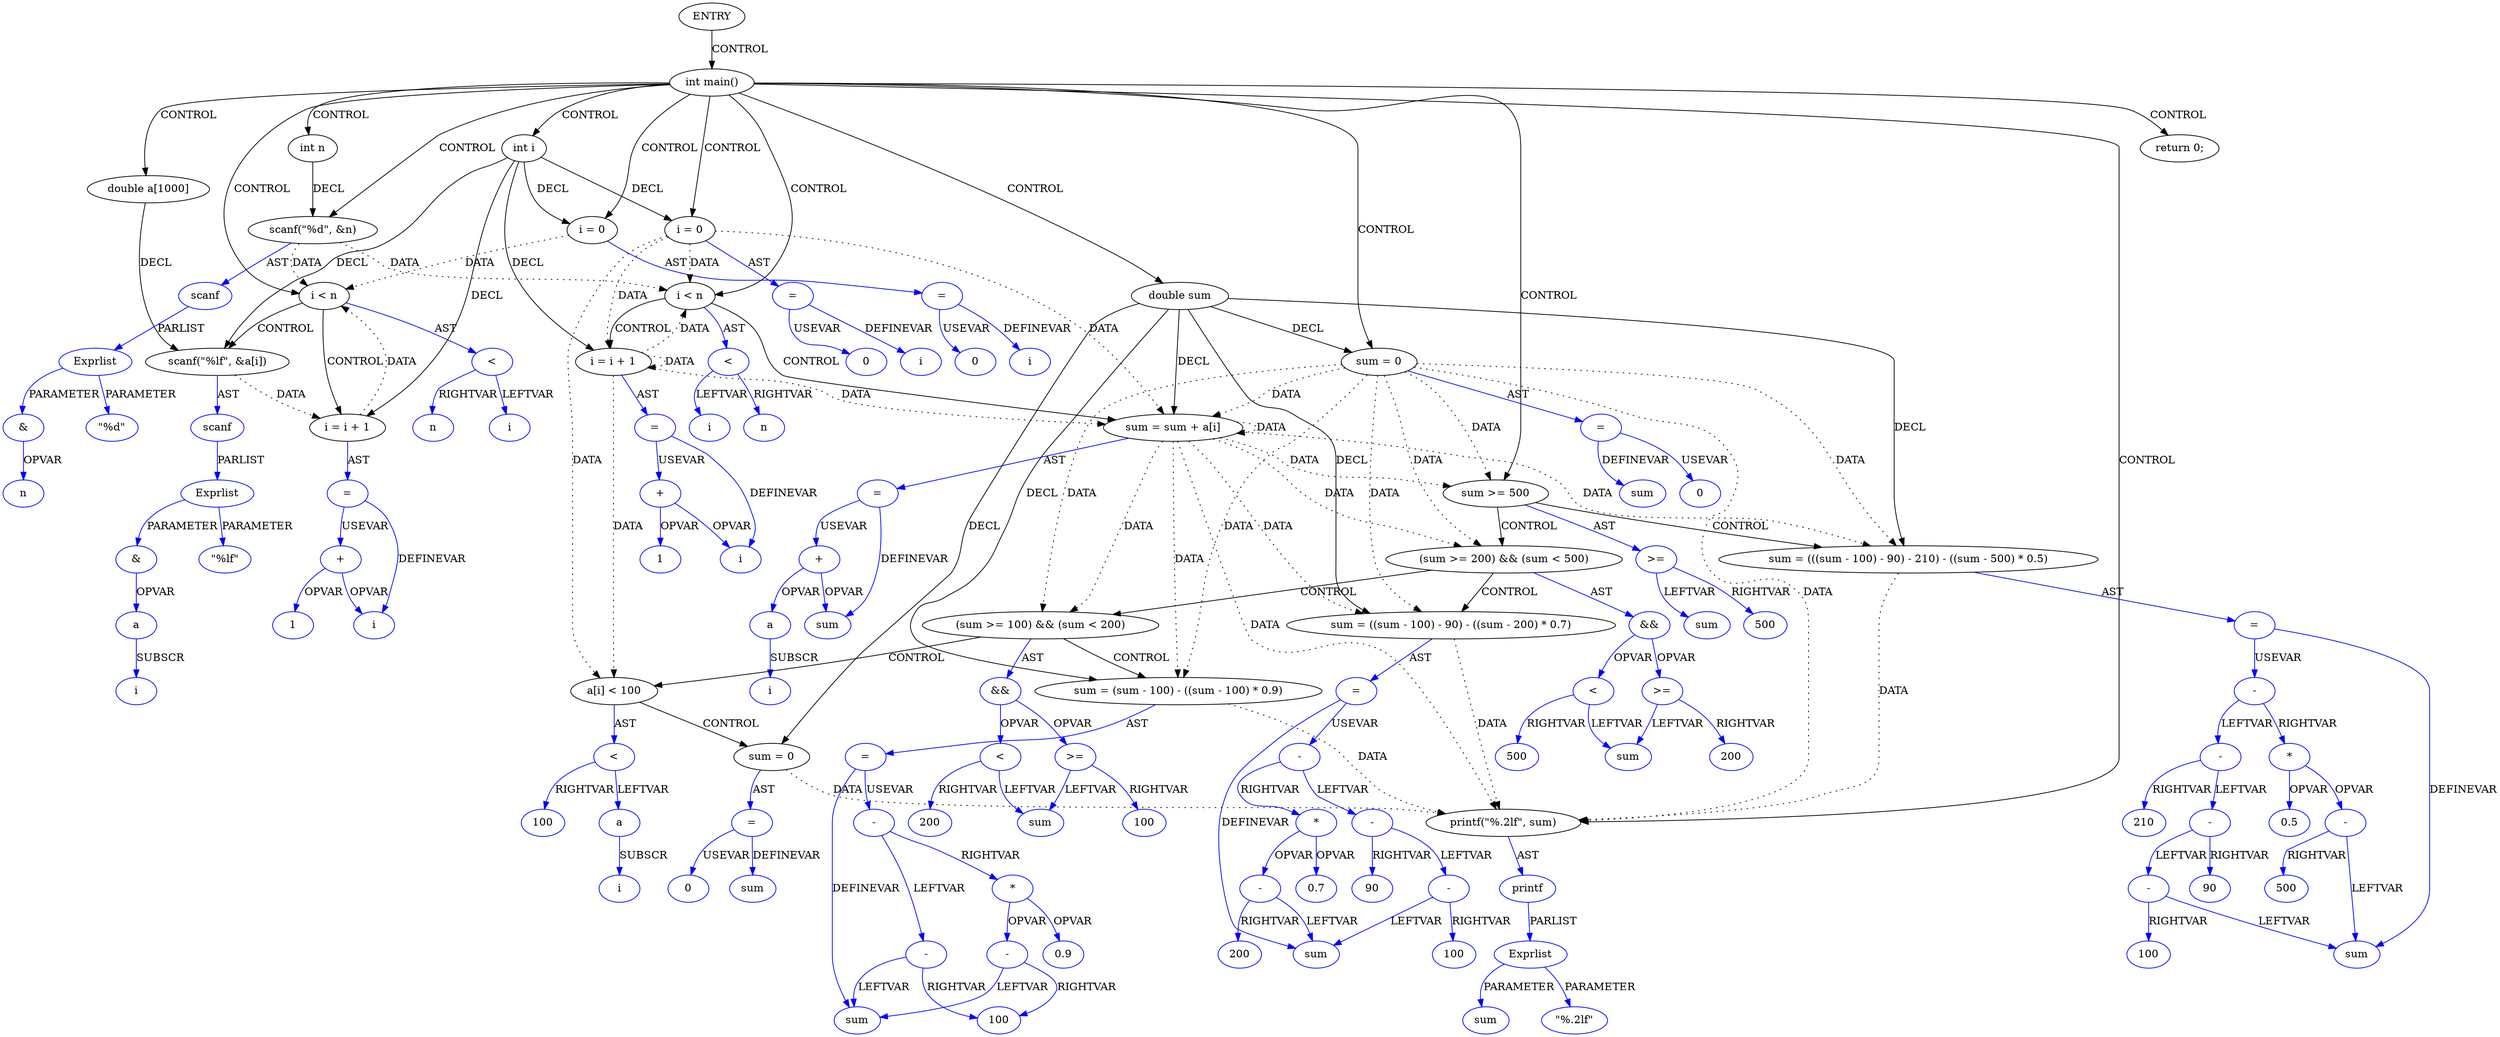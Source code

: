 digraph DotForMerge{
Node1 [label="ENTRY",type="ENTRY",coord="-1"];
Node2 [label="int main()",type="CONTROL",coord="2"];
Node4 [label="int n",type="DECL",coord="3",varname="n",vartype="int"];
Node5 [label="int i",type="DECL",coord="3",varname="i",vartype="int"];
Node6 [label="double a[1000]",type="DECL",coord="4",varname="a",vartype="double[]"];
Node7 [label="double sum",type="DECL",coord="4",varname="sum",vartype="double"];
Node8 [label="sum = 0",type="ASSIGN",coord="5"];
Node9 [label="=",type="ASSIGNOP",coord="5",color=blue];
Node10 [label="sum",type="VAR",coord="5",color=blue];
Node11 [label="0",type="CONST",coord="5",color=blue];
Node12 [label="scanf(\"%d\", &n)",type="CALL",coord="6"];
Node13 [label="scanf",type="FUNCNAME",coord="6",color=blue];
Node14 [label="Exprlist",type="EXPRS",coord="6",color=blue];
Node15 [label="\"%d\"",type="CONST",coord="6",color=blue];
Node16 [label="&",type="OP",coord="6",color=blue];
Node17 [label="n",type="VAR",coord="6",color=blue];
Node18 [label="i = 0",type="ASSIGN",coord="7"];
Node19 [label="=",type="ASSIGNOP",coord="7",color=blue];
Node20 [label="i",type="VAR",coord="7",color=blue];
Node21 [label="0",type="CONST",coord="7",color=blue];
Node22 [label="i < n",type="CONTROL",coord="7"];
Node25 [label="scanf(\"%lf\", &a[i])",type="CALL",coord="8"];
Node26 [label="scanf",type="FUNCNAME",coord="8",color=blue];
Node27 [label="Exprlist",type="EXPRS",coord="8",color=blue];
Node28 [label="\"%lf\"",type="CONST",coord="8",color=blue];
Node29 [label="&",type="OP",coord="8",color=blue];
Node30 [label="a",type="ARRVAR",coord="8",color=blue];
Node31 [label="i",type="VAR",coord="8",color=blue];
Node32 [label="i = i + 1",type="ASSIGN",coord="7"];
Node33 [label="=",type="ASSIGNOP",coord="7",color=blue];
Node34 [label="i",type="VAR",coord="7",color=blue];
Node35 [label="+",type="OP",coord="7",color=blue];
Node36 [label="1",type="CONST",coord="7",color=blue];
Node37 [label="<",type="OP",coord="7",color=blue];
Node38 [label="i",type="VAR",coord="7",color=blue];
Node39 [label="n",type="VAR",coord="7",color=blue];
Node40 [label="i = 0",type="ASSIGN",coord="10"];
Node41 [label="=",type="ASSIGNOP",coord="10",color=blue];
Node42 [label="i",type="VAR",coord="10",color=blue];
Node43 [label="0",type="CONST",coord="10",color=blue];
Node44 [label="i < n",type="CONTROL",coord="10"];
Node47 [label="sum = sum + a[i]",type="ASSIGN",coord="11"];
Node48 [label="=",type="ASSIGNOP",coord="11",color=blue];
Node49 [label="sum",type="VAR",coord="11",color=blue];
Node50 [label="+",type="OP",coord="11",color=blue];
Node51 [label="a",type="ARRVAR",coord="11",color=blue];
Node52 [label="i",type="VAR",coord="11",color=blue];
Node53 [label="i = i + 1",type="ASSIGN",coord="10"];
Node54 [label="=",type="ASSIGNOP",coord="10",color=blue];
Node55 [label="i",type="VAR",coord="10",color=blue];
Node56 [label="+",type="OP",coord="10",color=blue];
Node57 [label="1",type="CONST",coord="10",color=blue];
Node58 [label="<",type="OP",coord="10",color=blue];
Node59 [label="i",type="VAR",coord="10",color=blue];
Node60 [label="n",type="VAR",coord="10",color=blue];
Node61 [label="sum >= 500",type="CONTROL",coord="13"];
Node63 [label="sum = (((sum - 100) - 90) - 210) - ((sum - 500) * 0.5)",type="ASSIGN",coord="14"];
Node64 [label="=",type="ASSIGNOP",coord="14",color=blue];
Node65 [label="sum",type="VAR",coord="14",color=blue];
Node66 [label="-",type="OP",coord="14",color=blue];
Node67 [label="-",type="OP",coord="14",color=blue];
Node68 [label="-",type="OP",coord="14",color=blue];
Node69 [label="-",type="OP",coord="14",color=blue];
Node70 [label="100",type="CONST",coord="14",color=blue];
Node71 [label="90",type="CONST",coord="14",color=blue];
Node72 [label="210",type="CONST",coord="14",color=blue];
Node73 [label="*",type="OP",coord="14",color=blue];
Node74 [label="-",type="OP",coord="14",color=blue];
Node75 [label="500",type="CONST",coord="14",color=blue];
Node76 [label="0.5",type="CONST",coord="14",color=blue];
Node77 [label="(sum >= 200) && (sum < 500)",type="CONTROL",coord="15"];
Node79 [label="sum = ((sum - 100) - 90) - ((sum - 200) * 0.7)",type="ASSIGN",coord="16"];
Node80 [label="=",type="ASSIGNOP",coord="16",color=blue];
Node81 [label="sum",type="VAR",coord="16",color=blue];
Node82 [label="-",type="OP",coord="16",color=blue];
Node83 [label="-",type="OP",coord="16",color=blue];
Node84 [label="-",type="OP",coord="16",color=blue];
Node85 [label="100",type="CONST",coord="16",color=blue];
Node86 [label="90",type="CONST",coord="16",color=blue];
Node87 [label="*",type="OP",coord="16",color=blue];
Node88 [label="-",type="OP",coord="16",color=blue];
Node89 [label="200",type="CONST",coord="16",color=blue];
Node90 [label="0.7",type="CONST",coord="16",color=blue];
Node91 [label="(sum >= 100) && (sum < 200)",type="CONTROL",coord="17"];
Node93 [label="sum = (sum - 100) - ((sum - 100) * 0.9)",type="ASSIGN",coord="18"];
Node94 [label="=",type="ASSIGNOP",coord="18",color=blue];
Node95 [label="sum",type="VAR",coord="18",color=blue];
Node96 [label="-",type="OP",coord="18",color=blue];
Node97 [label="-",type="OP",coord="18",color=blue];
Node98 [label="100",type="CONST",coord="18",color=blue];
Node99 [label="*",type="OP",coord="18",color=blue];
Node100 [label="-",type="OP",coord="18",color=blue];
Node101 [label="0.9",type="CONST",coord="18",color=blue];
Node102 [label="a[i] < 100",type="CONTROL",coord="19"];
Node104 [label="sum = 0",type="ASSIGN",coord="20"];
Node105 [label="=",type="ASSIGNOP",coord="20",color=blue];
Node106 [label="sum",type="VAR",coord="20",color=blue];
Node107 [label="0",type="CONST",coord="20",color=blue];
Node108 [label="<",type="OP",coord="19",color=blue];
Node109 [label="a",type="ARRVAR",coord="19",color=blue];
Node110 [label="i",type="VAR",coord="19",color=blue];
Node111 [label="100",type="CONST",coord="19",color=blue];
Node112 [label="&&",type="OP",coord="17",color=blue];
Node113 [label=">=",type="OP",coord="17",color=blue];
Node114 [label="sum",type="VAR",coord="17",color=blue];
Node115 [label="100",type="CONST",coord="17",color=blue];
Node116 [label="<",type="OP",coord="17",color=blue];
Node117 [label="200",type="CONST",coord="17",color=blue];
Node118 [label="&&",type="OP",coord="15",color=blue];
Node119 [label=">=",type="OP",coord="15",color=blue];
Node120 [label="sum",type="VAR",coord="15",color=blue];
Node121 [label="200",type="CONST",coord="15",color=blue];
Node122 [label="<",type="OP",coord="15",color=blue];
Node123 [label="500",type="CONST",coord="15",color=blue];
Node124 [label=">=",type="OP",coord="13",color=blue];
Node125 [label="sum",type="VAR",coord="13",color=blue];
Node126 [label="500",type="CONST",coord="13",color=blue];
Node127 [label="printf(\"%.2lf\", sum)",type="CALL",coord="22"];
Node128 [label="printf",type="FUNCNAME",coord="22",color=blue];
Node129 [label="Exprlist",type="EXPRS",coord="22",color=blue];
Node130 [label="\"%.2lf\"",type="CONST",coord="22",color=blue];
Node131 [label="sum",type="VAR",coord="22",color=blue];
Node132 [label="return 0;",type="RETURN",coord="23"];
Node1->Node2 [label = "CONTROL" ];
Node2->Node4 [label = "CONTROL" ];
Node2->Node5 [label = "CONTROL" ];
Node2->Node6 [label = "CONTROL" ];
Node2->Node7 [label = "CONTROL" ];
Node2->Node8 [label = "CONTROL" ];
Node2->Node12 [label = "CONTROL" ];
Node2->Node18 [label = "CONTROL" ];
Node2->Node22 [label = "CONTROL" ];
Node2->Node40 [label = "CONTROL" ];
Node2->Node44 [label = "CONTROL" ];
Node2->Node61 [label = "CONTROL" ];
Node2->Node127 [label = "CONTROL" ];
Node2->Node132 [label = "CONTROL" ];
Node22->Node25 [label = "CONTROL" ];
Node22->Node32 [label = "CONTROL" ];
Node44->Node47 [label = "CONTROL" ];
Node44->Node53 [label = "CONTROL" ];
Node61->Node63 [label = "CONTROL" ];
Node61->Node77 [label = "CONTROL" ];
Node77->Node79 [label = "CONTROL" ];
Node77->Node91 [label = "CONTROL" ];
Node91->Node93 [label = "CONTROL" ];
Node91->Node102 [label = "CONTROL" ];
Node102->Node104 [label = "CONTROL" ];
Node8->Node47 [label = "DATA", style = dotted ]
Node8->Node61 [label = "DATA", style = dotted ]
Node8->Node63 [label = "DATA", style = dotted ]
Node8->Node77 [label = "DATA", style = dotted ]
Node8->Node79 [label = "DATA", style = dotted ]
Node8->Node91 [label = "DATA", style = dotted ]
Node8->Node93 [label = "DATA", style = dotted ]
Node8->Node127 [label = "DATA", style = dotted ]
Node12->Node22 [label = "DATA", style = dotted ]
Node12->Node44 [label = "DATA", style = dotted ]
Node18->Node22 [label = "DATA", style = dotted ]
Node25->Node32 [label = "DATA", style = dotted ]
Node32->Node22 [label = "DATA", style = dotted ]
Node40->Node44 [label = "DATA", style = dotted ]
Node40->Node47 [label = "DATA", style = dotted ]
Node40->Node53 [label = "DATA", style = dotted ]
Node40->Node102 [label = "DATA", style = dotted ]
Node47->Node47 [label = "DATA", style = dotted ]
Node47->Node61 [label = "DATA", style = dotted ]
Node47->Node63 [label = "DATA", style = dotted ]
Node47->Node77 [label = "DATA", style = dotted ]
Node47->Node79 [label = "DATA", style = dotted ]
Node47->Node91 [label = "DATA", style = dotted ]
Node47->Node93 [label = "DATA", style = dotted ]
Node47->Node127 [label = "DATA", style = dotted ]
Node53->Node44 [label = "DATA", style = dotted ]
Node53->Node47 [label = "DATA", style = dotted ]
Node53->Node53 [label = "DATA", style = dotted ]
Node53->Node102 [label = "DATA", style = dotted ]
Node63->Node127 [label = "DATA", style = dotted ]
Node79->Node127 [label = "DATA", style = dotted ]
Node93->Node127 [label = "DATA", style = dotted ]
Node104->Node127 [label = "DATA", style = dotted ]
Node4->Node12 [label = "DECL"]
Node5->Node32 [label = "DECL"]
Node5->Node25 [label = "DECL"]
Node5->Node18 [label = "DECL"]
Node5->Node53 [label = "DECL"]
Node5->Node40 [label = "DECL"]
Node6->Node25 [label = "DECL"]
Node7->Node93 [label = "DECL"]
Node7->Node63 [label = "DECL"]
Node7->Node79 [label = "DECL"]
Node7->Node8 [label = "DECL"]
Node7->Node104 [label = "DECL"]
Node7->Node47 [label = "DECL"]
Node8->Node9 [label = "AST" color=blue]
Node9->Node10 [label = "DEFINEVAR" color=blue]
Node9->Node11 [label = "USEVAR" color=blue]
Node12->Node13 [label = "AST" color=blue]
Node13->Node14 [label = "PARLIST" color=blue]
Node14->Node15 [label = "PARAMETER" color=blue]
Node14->Node16 [label = "PARAMETER" color=blue]
Node16->Node17 [label = "OPVAR" color=blue]
Node18->Node19 [label = "AST" color=blue]
Node19->Node20 [label = "DEFINEVAR" color=blue]
Node19->Node21 [label = "USEVAR" color=blue]
Node22->Node37 [label = "AST" color=blue]
Node25->Node26 [label = "AST" color=blue]
Node26->Node27 [label = "PARLIST" color=blue]
Node27->Node28 [label = "PARAMETER" color=blue]
Node27->Node29 [label = "PARAMETER" color=blue]
Node29->Node30 [label = "OPVAR" color=blue]
Node30->Node31 [label = "SUBSCR" color=blue]
Node32->Node33 [label = "AST" color=blue]
Node33->Node34 [label = "DEFINEVAR" color=blue]
Node33->Node35 [label = "USEVAR" color=blue]
Node35->Node34 [label = "OPVAR" color=blue]
Node35->Node36 [label = "OPVAR" color=blue]
Node37->Node38 [label = "LEFTVAR" color=blue]
Node37->Node39 [label = "RIGHTVAR" color=blue]
Node40->Node41 [label = "AST" color=blue]
Node41->Node42 [label = "DEFINEVAR" color=blue]
Node41->Node43 [label = "USEVAR" color=blue]
Node44->Node58 [label = "AST" color=blue]
Node47->Node48 [label = "AST" color=blue]
Node48->Node49 [label = "DEFINEVAR" color=blue]
Node48->Node50 [label = "USEVAR" color=blue]
Node50->Node49 [label = "OPVAR" color=blue]
Node50->Node51 [label = "OPVAR" color=blue]
Node51->Node52 [label = "SUBSCR" color=blue]
Node53->Node54 [label = "AST" color=blue]
Node54->Node55 [label = "DEFINEVAR" color=blue]
Node54->Node56 [label = "USEVAR" color=blue]
Node56->Node55 [label = "OPVAR" color=blue]
Node56->Node57 [label = "OPVAR" color=blue]
Node58->Node59 [label = "LEFTVAR" color=blue]
Node58->Node60 [label = "RIGHTVAR" color=blue]
Node61->Node124 [label = "AST" color=blue]
Node63->Node64 [label = "AST" color=blue]
Node64->Node65 [label = "DEFINEVAR" color=blue]
Node64->Node66 [label = "USEVAR" color=blue]
Node66->Node67 [label = "LEFTVAR" color=blue]
Node66->Node73 [label = "RIGHTVAR" color=blue]
Node67->Node68 [label = "LEFTVAR" color=blue]
Node67->Node72 [label = "RIGHTVAR" color=blue]
Node68->Node69 [label = "LEFTVAR" color=blue]
Node68->Node71 [label = "RIGHTVAR" color=blue]
Node69->Node65 [label = "LEFTVAR" color=blue]
Node69->Node70 [label = "RIGHTVAR" color=blue]
Node73->Node74 [label = "OPVAR" color=blue]
Node73->Node76 [label = "OPVAR" color=blue]
Node74->Node65 [label = "LEFTVAR" color=blue]
Node74->Node75 [label = "RIGHTVAR" color=blue]
Node77->Node118 [label = "AST" color=blue]
Node79->Node80 [label = "AST" color=blue]
Node80->Node81 [label = "DEFINEVAR" color=blue]
Node80->Node82 [label = "USEVAR" color=blue]
Node82->Node83 [label = "LEFTVAR" color=blue]
Node82->Node87 [label = "RIGHTVAR" color=blue]
Node83->Node84 [label = "LEFTVAR" color=blue]
Node83->Node86 [label = "RIGHTVAR" color=blue]
Node84->Node81 [label = "LEFTVAR" color=blue]
Node84->Node85 [label = "RIGHTVAR" color=blue]
Node87->Node88 [label = "OPVAR" color=blue]
Node87->Node90 [label = "OPVAR" color=blue]
Node88->Node81 [label = "LEFTVAR" color=blue]
Node88->Node89 [label = "RIGHTVAR" color=blue]
Node91->Node112 [label = "AST" color=blue]
Node93->Node94 [label = "AST" color=blue]
Node94->Node95 [label = "DEFINEVAR" color=blue]
Node94->Node96 [label = "USEVAR" color=blue]
Node96->Node97 [label = "LEFTVAR" color=blue]
Node96->Node99 [label = "RIGHTVAR" color=blue]
Node97->Node95 [label = "LEFTVAR" color=blue]
Node97->Node98 [label = "RIGHTVAR" color=blue]
Node99->Node100 [label = "OPVAR" color=blue]
Node99->Node101 [label = "OPVAR" color=blue]
Node100->Node95 [label = "LEFTVAR" color=blue]
Node100->Node98 [label = "RIGHTVAR" color=blue]
Node102->Node108 [label = "AST" color=blue]
Node104->Node105 [label = "AST" color=blue]
Node105->Node106 [label = "DEFINEVAR" color=blue]
Node105->Node107 [label = "USEVAR" color=blue]
Node108->Node109 [label = "LEFTVAR" color=blue]
Node108->Node111 [label = "RIGHTVAR" color=blue]
Node109->Node110 [label = "SUBSCR" color=blue]
Node112->Node113 [label = "OPVAR" color=blue]
Node112->Node116 [label = "OPVAR" color=blue]
Node113->Node114 [label = "LEFTVAR" color=blue]
Node113->Node115 [label = "RIGHTVAR" color=blue]
Node116->Node114 [label = "LEFTVAR" color=blue]
Node116->Node117 [label = "RIGHTVAR" color=blue]
Node118->Node119 [label = "OPVAR" color=blue]
Node118->Node122 [label = "OPVAR" color=blue]
Node119->Node120 [label = "LEFTVAR" color=blue]
Node119->Node121 [label = "RIGHTVAR" color=blue]
Node122->Node120 [label = "LEFTVAR" color=blue]
Node122->Node123 [label = "RIGHTVAR" color=blue]
Node124->Node125 [label = "LEFTVAR" color=blue]
Node124->Node126 [label = "RIGHTVAR" color=blue]
Node127->Node128 [label = "AST" color=blue]
Node128->Node129 [label = "PARLIST" color=blue]
Node129->Node130 [label = "PARAMETER" color=blue]
Node129->Node131 [label = "PARAMETER" color=blue]
}
